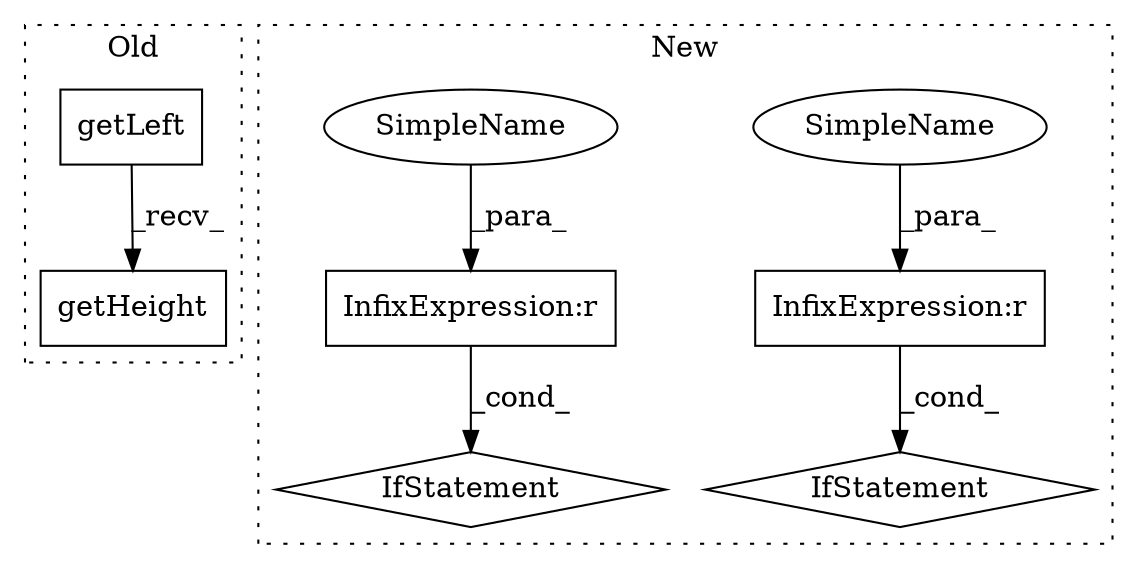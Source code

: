 digraph G {
subgraph cluster0 {
1 [label="getLeft" a="32" s="1964" l="9" shape="box"];
5 [label="getHeight" a="32" s="1974" l="11" shape="box"];
label = "Old";
style="dotted";
}
subgraph cluster1 {
2 [label="IfStatement" a="25" s="2495" l="3" shape="diamond"];
3 [label="InfixExpression:r" a="27" s="2486" l="4" shape="box"];
4 [label="InfixExpression:r" a="27" s="2406" l="4" shape="box"];
6 [label="IfStatement" a="25" s="2415" l="3" shape="diamond"];
7 [label="SimpleName" a="42" s="2410" l="4" shape="ellipse"];
8 [label="SimpleName" a="42" s="2490" l="4" shape="ellipse"];
label = "New";
style="dotted";
}
1 -> 5 [label="_recv_"];
3 -> 2 [label="_cond_"];
4 -> 6 [label="_cond_"];
7 -> 4 [label="_para_"];
8 -> 3 [label="_para_"];
}